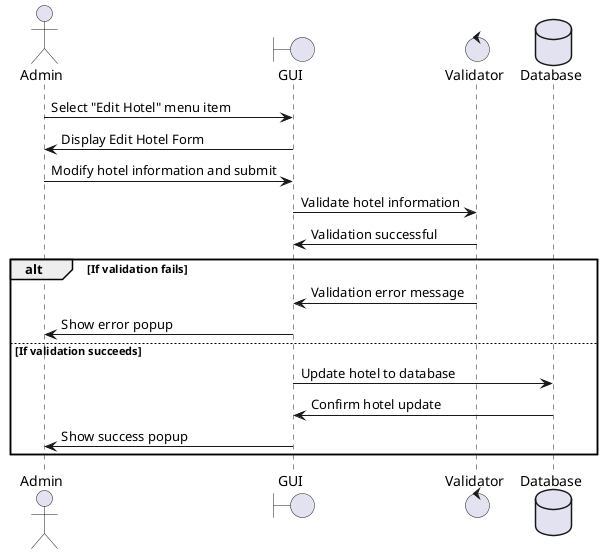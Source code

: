 @startuml hotel-edit

actor Admin as A
boundary GUI as G
control Validator as V
database Database as D

A -> G : Select "Edit Hotel" menu item
G -> A : Display Edit Hotel Form
A -> G : Modify hotel information and submit
G -> V : Validate hotel information
V -> G : Validation successful
alt If validation fails
    V -> G : Validation error message
    G -> A : Show error popup
else If validation succeeds
    G -> D : Update hotel to database
    D -> G : Confirm hotel update
    G -> A : Show success popup
end
@enduml
